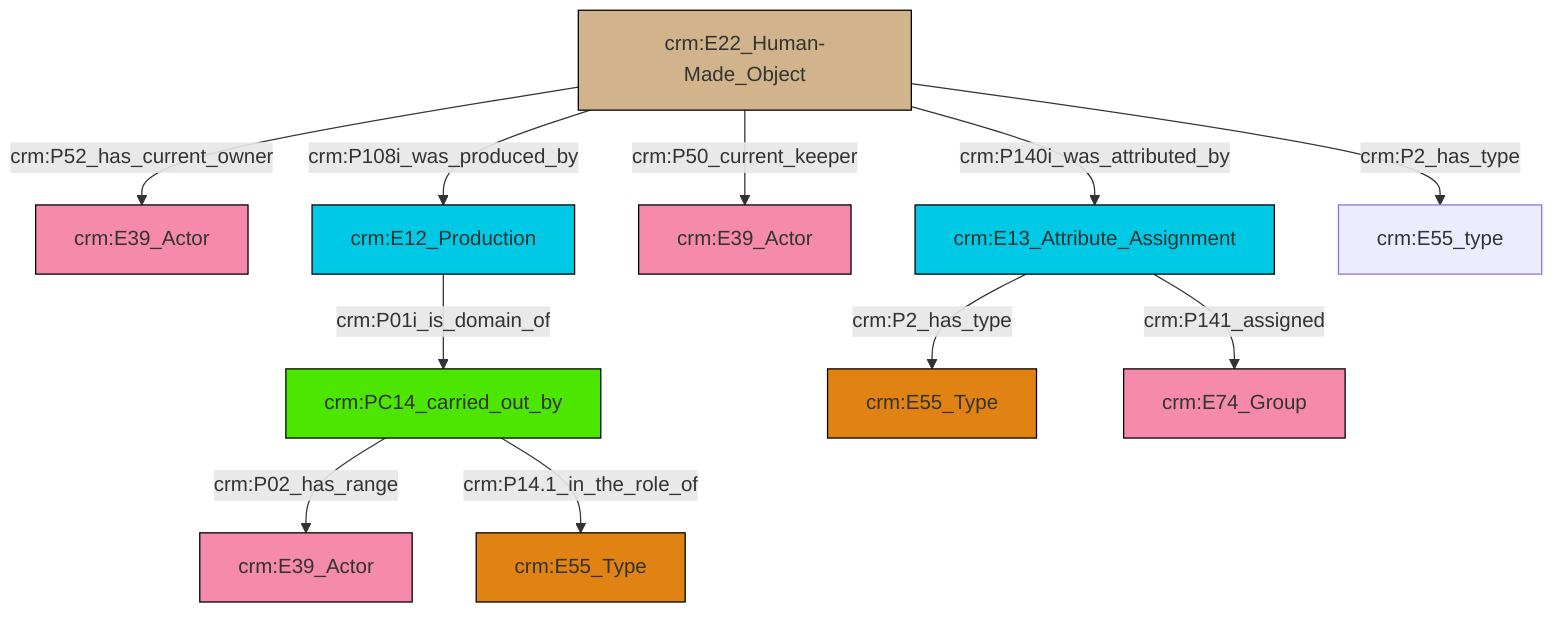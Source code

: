 graph TD
classDef Literal fill:#f2f2f2,stroke:#000000;
classDef CRM_Entity fill:#FFFFFF,stroke:#000000;
classDef Temporal_Entity fill:#00C9E6, stroke:#000000;
classDef Type fill:#E18312, stroke:#000000;
classDef Time-Span fill:#2C9C91, stroke:#000000;
classDef Appellation fill:#FFEB7F, stroke:#000000;
classDef Place fill:#008836, stroke:#000000;
classDef Persistent_Item fill:#B266B2, stroke:#000000;
classDef Conceptual_Object fill:#FFD700, stroke:#000000;
classDef Physical_Thing fill:#D2B48C, stroke:#000000;
classDef Actor fill:#f58aad, stroke:#000000;
classDef PC_Classes fill:#4ce600, stroke:#000000;
classDef Multi fill:#cccccc,stroke:#000000;

2["crm:E22_Human-Made_Object"]:::Physical_Thing -->|crm:P108i_was_produced_by| 3["crm:E12_Production"]:::Temporal_Entity
4["crm:PC14_carried_out_by"]:::PC_Classes -->|crm:P02_has_range| 6["crm:E39_Actor"]:::Actor
2["crm:E22_Human-Made_Object"]:::Physical_Thing -->|crm:P50_current_keeper| 7["crm:E39_Actor"]:::Actor
8["crm:E13_Attribute_Assignment"]:::Temporal_Entity -->|crm:P2_has_type| 9["crm:E55_Type"]:::Type
3["crm:E12_Production"]:::Temporal_Entity -->|crm:P01i_is_domain_of| 4["crm:PC14_carried_out_by"]:::PC_Classes
4["crm:PC14_carried_out_by"]:::PC_Classes -->|crm:P14.1_in_the_role_of| 12["crm:E55_Type"]:::Type
2["crm:E22_Human-Made_Object"]:::Physical_Thing -->|crm:P2_has_type| 15["crm:E55_type"]:::Default
8["crm:E13_Attribute_Assignment"]:::Temporal_Entity -->|crm:P141_assigned| 10["crm:E74_Group"]:::Actor
2["crm:E22_Human-Made_Object"]:::Physical_Thing -->|crm:P52_has_current_owner| 0["crm:E39_Actor"]:::Actor
2["crm:E22_Human-Made_Object"]:::Physical_Thing -->|crm:P140i_was_attributed_by| 8["crm:E13_Attribute_Assignment"]:::Temporal_Entity